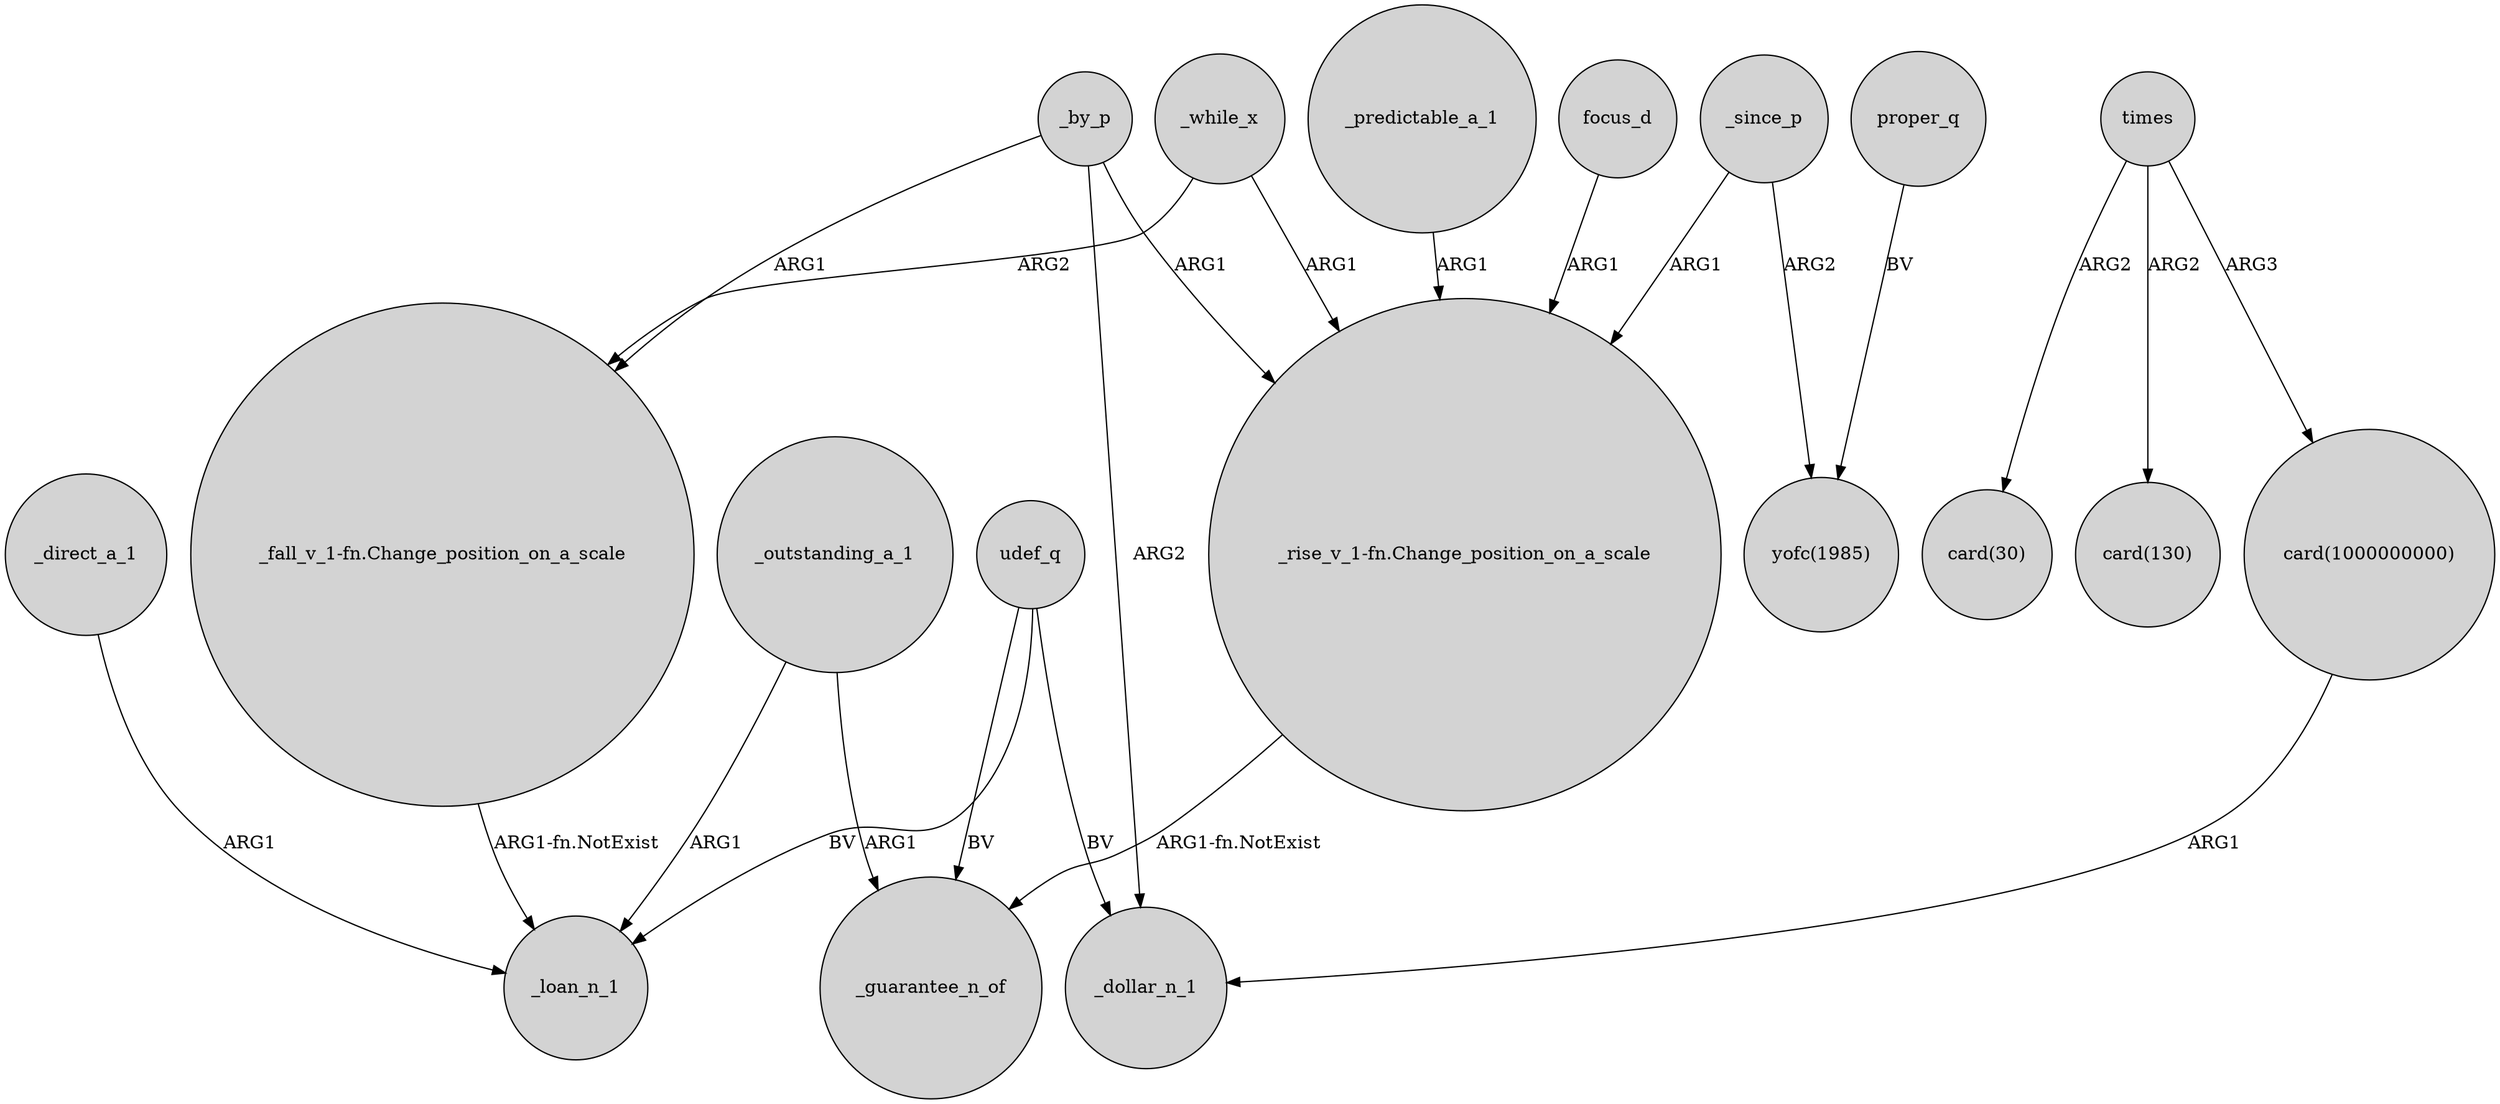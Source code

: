digraph {
	node [shape=circle style=filled]
	_by_p -> "_fall_v_1-fn.Change_position_on_a_scale" [label=ARG1]
	_outstanding_a_1 -> _guarantee_n_of [label=ARG1]
	"_rise_v_1-fn.Change_position_on_a_scale" -> _guarantee_n_of [label="ARG1-fn.NotExist"]
	_since_p -> "_rise_v_1-fn.Change_position_on_a_scale" [label=ARG1]
	udef_q -> _guarantee_n_of [label=BV]
	_direct_a_1 -> _loan_n_1 [label=ARG1]
	times -> "card(1000000000)" [label=ARG3]
	_while_x -> "_rise_v_1-fn.Change_position_on_a_scale" [label=ARG1]
	"_fall_v_1-fn.Change_position_on_a_scale" -> _loan_n_1 [label="ARG1-fn.NotExist"]
	_while_x -> "_fall_v_1-fn.Change_position_on_a_scale" [label=ARG2]
	_predictable_a_1 -> "_rise_v_1-fn.Change_position_on_a_scale" [label=ARG1]
	_by_p -> _dollar_n_1 [label=ARG2]
	_since_p -> "yofc(1985)" [label=ARG2]
	focus_d -> "_rise_v_1-fn.Change_position_on_a_scale" [label=ARG1]
	times -> "card(30)" [label=ARG2]
	proper_q -> "yofc(1985)" [label=BV]
	_outstanding_a_1 -> _loan_n_1 [label=ARG1]
	_by_p -> "_rise_v_1-fn.Change_position_on_a_scale" [label=ARG1]
	udef_q -> _dollar_n_1 [label=BV]
	"card(1000000000)" -> _dollar_n_1 [label=ARG1]
	times -> "card(130)" [label=ARG2]
	udef_q -> _loan_n_1 [label=BV]
}
